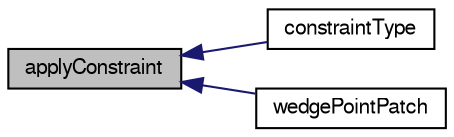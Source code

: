 digraph "applyConstraint"
{
  bgcolor="transparent";
  edge [fontname="FreeSans",fontsize="10",labelfontname="FreeSans",labelfontsize="10"];
  node [fontname="FreeSans",fontsize="10",shape=record];
  rankdir="LR";
  Node27 [label="applyConstraint",height=0.2,width=0.4,color="black", fillcolor="grey75", style="filled", fontcolor="black"];
  Node27 -> Node28 [dir="back",color="midnightblue",fontsize="10",style="solid",fontname="FreeSans"];
  Node28 [label="constraintType",height=0.2,width=0.4,color="black",URL="$a27310.html#a335b754aac77e6916c83e756c84fc60b",tooltip="Return the constraint type this pointPatch implements. "];
  Node27 -> Node29 [dir="back",color="midnightblue",fontsize="10",style="solid",fontname="FreeSans"];
  Node29 [label="wedgePointPatch",height=0.2,width=0.4,color="black",URL="$a27310.html#af7cbbc04f463d2d462f18286343c02b4",tooltip="Construct from polyPatch. "];
}
